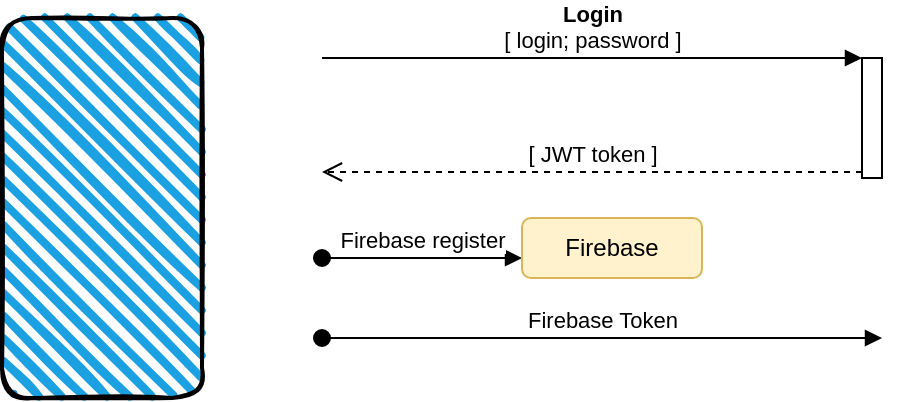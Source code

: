 <mxfile version="20.8.10" type="github"><diagram name="Страница 1" id="CXxnIphGbeNzkoDSK4g6"><mxGraphModel dx="1194" dy="765" grid="1" gridSize="10" guides="1" tooltips="1" connect="1" arrows="1" fold="1" page="1" pageScale="1" pageWidth="827" pageHeight="1169" math="0" shadow="0"><root><mxCell id="0"/><mxCell id="1" parent="0"/><mxCell id="U6dd22vZikNusdyinbHJ-1" value="" style="rounded=1;whiteSpace=wrap;html=1;strokeWidth=2;fillWeight=4;hachureGap=8;hachureAngle=45;fillColor=#1ba1e2;sketch=1;" parent="1" vertex="1"><mxGeometry x="40" y="160" width="100" height="190" as="geometry"/></mxCell><mxCell id="U6dd22vZikNusdyinbHJ-3" value="" style="html=1;points=[];perimeter=orthogonalPerimeter;" parent="1" vertex="1"><mxGeometry x="470" y="180" width="10" height="60" as="geometry"/></mxCell><mxCell id="U6dd22vZikNusdyinbHJ-4" value="&lt;b&gt;Login&lt;/b&gt;&lt;br&gt;[ login; password ]" style="html=1;verticalAlign=bottom;endArrow=block;entryX=0;entryY=0;rounded=0;" parent="1" target="U6dd22vZikNusdyinbHJ-3" edge="1"><mxGeometry relative="1" as="geometry"><mxPoint x="200" y="180" as="sourcePoint"/><mxPoint as="offset"/></mxGeometry></mxCell><mxCell id="U6dd22vZikNusdyinbHJ-5" value="[ JWT token ]" style="html=1;verticalAlign=bottom;endArrow=open;dashed=1;endSize=8;exitX=0;exitY=0.95;rounded=0;" parent="1" source="U6dd22vZikNusdyinbHJ-3" edge="1"><mxGeometry relative="1" as="geometry"><mxPoint x="200" y="237" as="targetPoint"/></mxGeometry></mxCell><mxCell id="U6dd22vZikNusdyinbHJ-6" value="Firebase Token" style="html=1;verticalAlign=bottom;startArrow=oval;startFill=1;endArrow=block;startSize=8;rounded=0;" parent="1" edge="1"><mxGeometry width="60" relative="1" as="geometry"><mxPoint x="200" y="320" as="sourcePoint"/><mxPoint x="480" y="320" as="targetPoint"/></mxGeometry></mxCell><mxCell id="U6dd22vZikNusdyinbHJ-7" value="Firebase register" style="html=1;verticalAlign=bottom;startArrow=oval;startFill=1;endArrow=block;startSize=8;rounded=0;" parent="1" edge="1"><mxGeometry width="60" relative="1" as="geometry"><mxPoint x="200" y="280" as="sourcePoint"/><mxPoint x="300" y="280" as="targetPoint"/></mxGeometry></mxCell><mxCell id="U6dd22vZikNusdyinbHJ-8" value="Firebase" style="rounded=1;whiteSpace=wrap;html=1;fillColor=#fff2cc;strokeColor=#d6b656;" parent="1" vertex="1"><mxGeometry x="300" y="260" width="90" height="30" as="geometry"/></mxCell></root></mxGraphModel></diagram></mxfile>